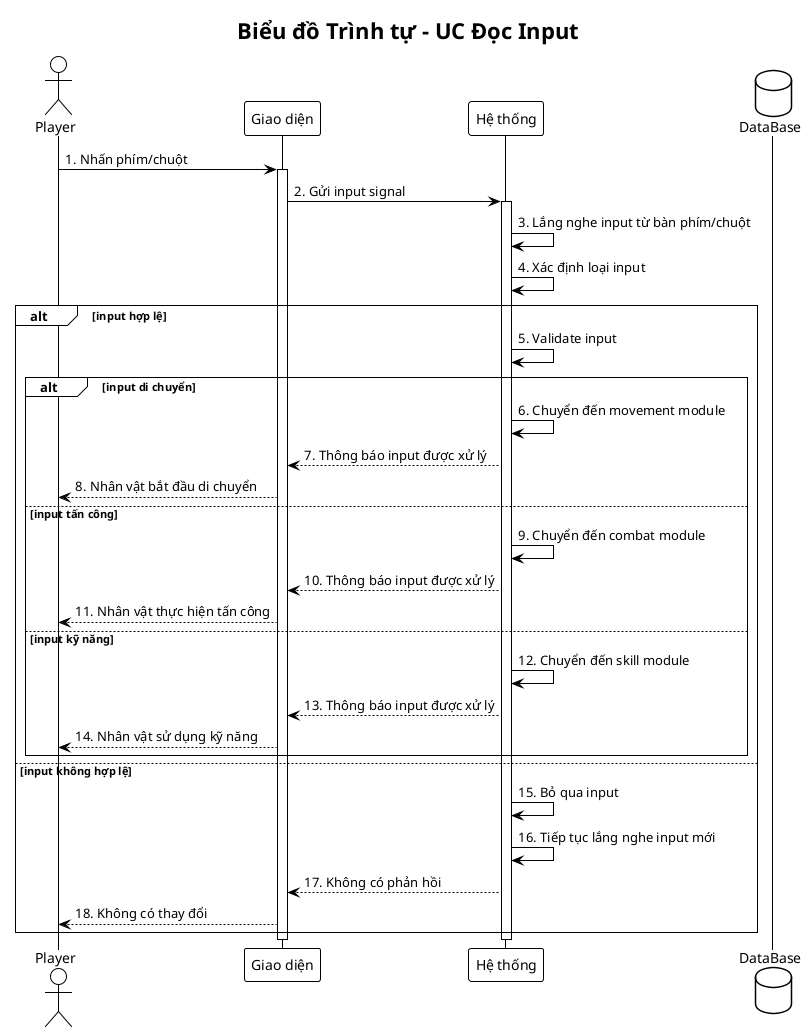 @startuml Sequence_UC1_Doc_Input
!theme plain

title Biểu đồ Trình tự - UC Đọc Input

actor Player
participant "Giao diện" as UI
participant "Hệ thống" as System
database "DataBase" as DB

Player -> UI: 1. Nhấn phím/chuột
activate UI
UI -> System: 2. Gửi input signal
activate System

System -> System: 3. Lắng nghe input từ bàn phím/chuột
System -> System: 4. Xác định loại input

alt input hợp lệ
    System -> System: 5. Validate input
    
    alt input di chuyển
        System -> System: 6. Chuyển đến movement module
        System --> UI: 7. Thông báo input được xử lý
        UI --> Player: 8. Nhân vật bắt đầu di chuyển
        
    else input tấn công
        System -> System: 9. Chuyển đến combat module
        System --> UI: 10. Thông báo input được xử lý
        UI --> Player: 11. Nhân vật thực hiện tấn công
        
    else input kỹ năng
        System -> System: 12. Chuyển đến skill module
        System --> UI: 13. Thông báo input được xử lý
        UI --> Player: 14. Nhân vật sử dụng kỹ năng
    end
    
else input không hợp lệ
    System -> System: 15. Bỏ qua input
    System -> System: 16. Tiếp tục lắng nghe input mới
    System --> UI: 17. Không có phản hồi
    UI --> Player: 18. Không có thay đổi
end

deactivate System
deactivate UI

@enduml


